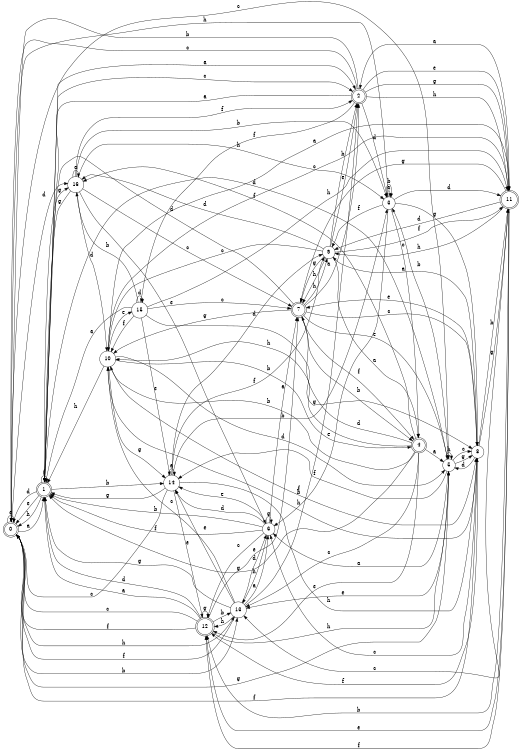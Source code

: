 digraph n14_1 {
__start0 [label="" shape="none"];

rankdir=LR;
size="8,5";

s0 [style="rounded,filled", color="black", fillcolor="white" shape="doublecircle", label="0"];
s1 [style="rounded,filled", color="black", fillcolor="white" shape="doublecircle", label="1"];
s2 [style="rounded,filled", color="black", fillcolor="white" shape="doublecircle", label="2"];
s3 [style="filled", color="black", fillcolor="white" shape="circle", label="3"];
s4 [style="rounded,filled", color="black", fillcolor="white" shape="doublecircle", label="4"];
s5 [style="filled", color="black", fillcolor="white" shape="circle", label="5"];
s6 [style="filled", color="black", fillcolor="white" shape="circle", label="6"];
s7 [style="rounded,filled", color="black", fillcolor="white" shape="doublecircle", label="7"];
s8 [style="filled", color="black", fillcolor="white" shape="circle", label="8"];
s9 [style="filled", color="black", fillcolor="white" shape="circle", label="9"];
s10 [style="filled", color="black", fillcolor="white" shape="circle", label="10"];
s11 [style="rounded,filled", color="black", fillcolor="white" shape="doublecircle", label="11"];
s12 [style="rounded,filled", color="black", fillcolor="white" shape="doublecircle", label="12"];
s13 [style="filled", color="black", fillcolor="white" shape="circle", label="13"];
s14 [style="filled", color="black", fillcolor="white" shape="circle", label="14"];
s15 [style="filled", color="black", fillcolor="white" shape="circle", label="15"];
s16 [style="filled", color="black", fillcolor="white" shape="circle", label="16"];
s0 -> s1 [label="a"];
s0 -> s13 [label="b"];
s0 -> s5 [label="c"];
s0 -> s16 [label="d"];
s0 -> s0 [label="e"];
s0 -> s8 [label="f"];
s0 -> s5 [label="g"];
s0 -> s13 [label="h"];
s1 -> s2 [label="a"];
s1 -> s14 [label="b"];
s1 -> s2 [label="c"];
s1 -> s0 [label="d"];
s1 -> s0 [label="e"];
s1 -> s1 [label="f"];
s1 -> s16 [label="g"];
s1 -> s0 [label="h"];
s2 -> s1 [label="a"];
s2 -> s0 [label="b"];
s2 -> s0 [label="c"];
s2 -> s3 [label="d"];
s2 -> s11 [label="e"];
s2 -> s15 [label="f"];
s2 -> s11 [label="g"];
s2 -> s11 [label="h"];
s3 -> s3 [label="a"];
s3 -> s3 [label="b"];
s3 -> s4 [label="c"];
s3 -> s11 [label="d"];
s3 -> s6 [label="e"];
s3 -> s9 [label="f"];
s3 -> s8 [label="g"];
s3 -> s0 [label="h"];
s4 -> s5 [label="a"];
s4 -> s10 [label="b"];
s4 -> s13 [label="c"];
s4 -> s7 [label="d"];
s4 -> s12 [label="e"];
s4 -> s16 [label="f"];
s4 -> s1 [label="g"];
s4 -> s10 [label="h"];
s5 -> s6 [label="a"];
s5 -> s3 [label="b"];
s5 -> s8 [label="c"];
s5 -> s1 [label="d"];
s5 -> s13 [label="e"];
s5 -> s14 [label="f"];
s5 -> s8 [label="g"];
s5 -> s5 [label="h"];
s6 -> s7 [label="a"];
s6 -> s1 [label="b"];
s6 -> s12 [label="c"];
s6 -> s14 [label="d"];
s6 -> s14 [label="e"];
s6 -> s1 [label="f"];
s6 -> s6 [label="g"];
s6 -> s13 [label="h"];
s7 -> s2 [label="a"];
s7 -> s4 [label="b"];
s7 -> s8 [label="c"];
s7 -> s1 [label="d"];
s7 -> s5 [label="e"];
s7 -> s4 [label="f"];
s7 -> s10 [label="g"];
s7 -> s9 [label="h"];
s8 -> s9 [label="a"];
s8 -> s11 [label="b"];
s8 -> s6 [label="c"];
s8 -> s5 [label="d"];
s8 -> s7 [label="e"];
s8 -> s12 [label="f"];
s8 -> s11 [label="g"];
s8 -> s10 [label="h"];
s9 -> s4 [label="a"];
s9 -> s2 [label="b"];
s9 -> s10 [label="c"];
s9 -> s16 [label="d"];
s9 -> s2 [label="e"];
s9 -> s11 [label="f"];
s9 -> s7 [label="g"];
s9 -> s7 [label="h"];
s10 -> s11 [label="a"];
s10 -> s4 [label="b"];
s10 -> s11 [label="c"];
s10 -> s5 [label="d"];
s10 -> s15 [label="e"];
s10 -> s8 [label="f"];
s10 -> s14 [label="g"];
s10 -> s1 [label="h"];
s11 -> s2 [label="a"];
s11 -> s12 [label="b"];
s11 -> s13 [label="c"];
s11 -> s9 [label="d"];
s11 -> s12 [label="e"];
s11 -> s12 [label="f"];
s11 -> s7 [label="g"];
s11 -> s9 [label="h"];
s12 -> s1 [label="a"];
s12 -> s13 [label="b"];
s12 -> s0 [label="c"];
s12 -> s1 [label="d"];
s12 -> s7 [label="e"];
s12 -> s0 [label="f"];
s12 -> s12 [label="g"];
s12 -> s5 [label="h"];
s13 -> s6 [label="a"];
s13 -> s2 [label="b"];
s13 -> s10 [label="c"];
s13 -> s6 [label="d"];
s13 -> s14 [label="e"];
s13 -> s0 [label="f"];
s13 -> s1 [label="g"];
s13 -> s12 [label="h"];
s14 -> s14 [label="a"];
s14 -> s3 [label="b"];
s14 -> s0 [label="c"];
s14 -> s9 [label="d"];
s14 -> s12 [label="e"];
s14 -> s9 [label="f"];
s14 -> s1 [label="g"];
s14 -> s8 [label="h"];
s15 -> s1 [label="a"];
s15 -> s16 [label="b"];
s15 -> s7 [label="c"];
s15 -> s15 [label="d"];
s15 -> s14 [label="e"];
s15 -> s10 [label="f"];
s15 -> s8 [label="g"];
s15 -> s11 [label="h"];
s16 -> s16 [label="a"];
s16 -> s3 [label="b"];
s16 -> s7 [label="c"];
s16 -> s10 [label="d"];
s16 -> s6 [label="e"];
s16 -> s2 [label="f"];
s16 -> s1 [label="g"];
s16 -> s3 [label="h"];

}
